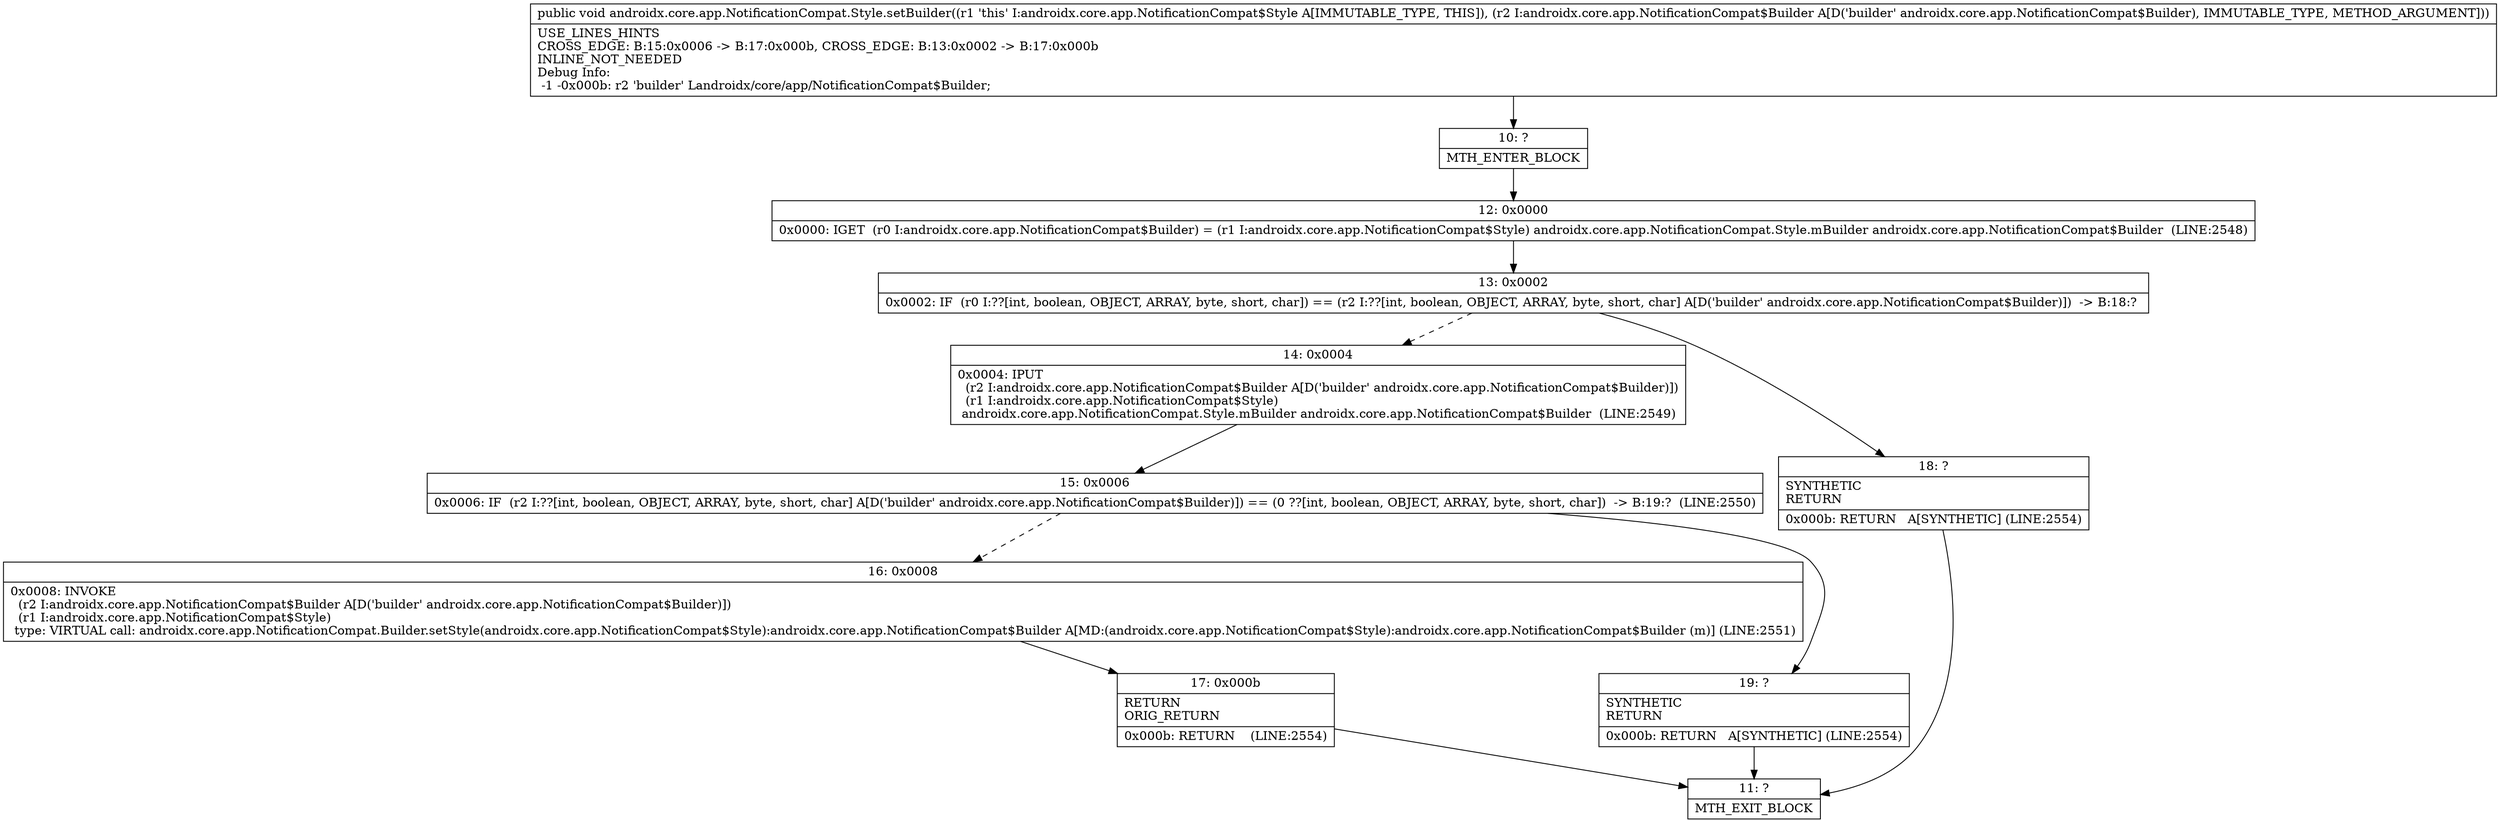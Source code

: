 digraph "CFG forandroidx.core.app.NotificationCompat.Style.setBuilder(Landroidx\/core\/app\/NotificationCompat$Builder;)V" {
Node_10 [shape=record,label="{10\:\ ?|MTH_ENTER_BLOCK\l}"];
Node_12 [shape=record,label="{12\:\ 0x0000|0x0000: IGET  (r0 I:androidx.core.app.NotificationCompat$Builder) = (r1 I:androidx.core.app.NotificationCompat$Style) androidx.core.app.NotificationCompat.Style.mBuilder androidx.core.app.NotificationCompat$Builder  (LINE:2548)\l}"];
Node_13 [shape=record,label="{13\:\ 0x0002|0x0002: IF  (r0 I:??[int, boolean, OBJECT, ARRAY, byte, short, char]) == (r2 I:??[int, boolean, OBJECT, ARRAY, byte, short, char] A[D('builder' androidx.core.app.NotificationCompat$Builder)])  \-\> B:18:? \l}"];
Node_14 [shape=record,label="{14\:\ 0x0004|0x0004: IPUT  \l  (r2 I:androidx.core.app.NotificationCompat$Builder A[D('builder' androidx.core.app.NotificationCompat$Builder)])\l  (r1 I:androidx.core.app.NotificationCompat$Style)\l androidx.core.app.NotificationCompat.Style.mBuilder androidx.core.app.NotificationCompat$Builder  (LINE:2549)\l}"];
Node_15 [shape=record,label="{15\:\ 0x0006|0x0006: IF  (r2 I:??[int, boolean, OBJECT, ARRAY, byte, short, char] A[D('builder' androidx.core.app.NotificationCompat$Builder)]) == (0 ??[int, boolean, OBJECT, ARRAY, byte, short, char])  \-\> B:19:?  (LINE:2550)\l}"];
Node_16 [shape=record,label="{16\:\ 0x0008|0x0008: INVOKE  \l  (r2 I:androidx.core.app.NotificationCompat$Builder A[D('builder' androidx.core.app.NotificationCompat$Builder)])\l  (r1 I:androidx.core.app.NotificationCompat$Style)\l type: VIRTUAL call: androidx.core.app.NotificationCompat.Builder.setStyle(androidx.core.app.NotificationCompat$Style):androidx.core.app.NotificationCompat$Builder A[MD:(androidx.core.app.NotificationCompat$Style):androidx.core.app.NotificationCompat$Builder (m)] (LINE:2551)\l}"];
Node_17 [shape=record,label="{17\:\ 0x000b|RETURN\lORIG_RETURN\l|0x000b: RETURN    (LINE:2554)\l}"];
Node_11 [shape=record,label="{11\:\ ?|MTH_EXIT_BLOCK\l}"];
Node_19 [shape=record,label="{19\:\ ?|SYNTHETIC\lRETURN\l|0x000b: RETURN   A[SYNTHETIC] (LINE:2554)\l}"];
Node_18 [shape=record,label="{18\:\ ?|SYNTHETIC\lRETURN\l|0x000b: RETURN   A[SYNTHETIC] (LINE:2554)\l}"];
MethodNode[shape=record,label="{public void androidx.core.app.NotificationCompat.Style.setBuilder((r1 'this' I:androidx.core.app.NotificationCompat$Style A[IMMUTABLE_TYPE, THIS]), (r2 I:androidx.core.app.NotificationCompat$Builder A[D('builder' androidx.core.app.NotificationCompat$Builder), IMMUTABLE_TYPE, METHOD_ARGUMENT]))  | USE_LINES_HINTS\lCROSS_EDGE: B:15:0x0006 \-\> B:17:0x000b, CROSS_EDGE: B:13:0x0002 \-\> B:17:0x000b\lINLINE_NOT_NEEDED\lDebug Info:\l  \-1 \-0x000b: r2 'builder' Landroidx\/core\/app\/NotificationCompat$Builder;\l}"];
MethodNode -> Node_10;Node_10 -> Node_12;
Node_12 -> Node_13;
Node_13 -> Node_14[style=dashed];
Node_13 -> Node_18;
Node_14 -> Node_15;
Node_15 -> Node_16[style=dashed];
Node_15 -> Node_19;
Node_16 -> Node_17;
Node_17 -> Node_11;
Node_19 -> Node_11;
Node_18 -> Node_11;
}


